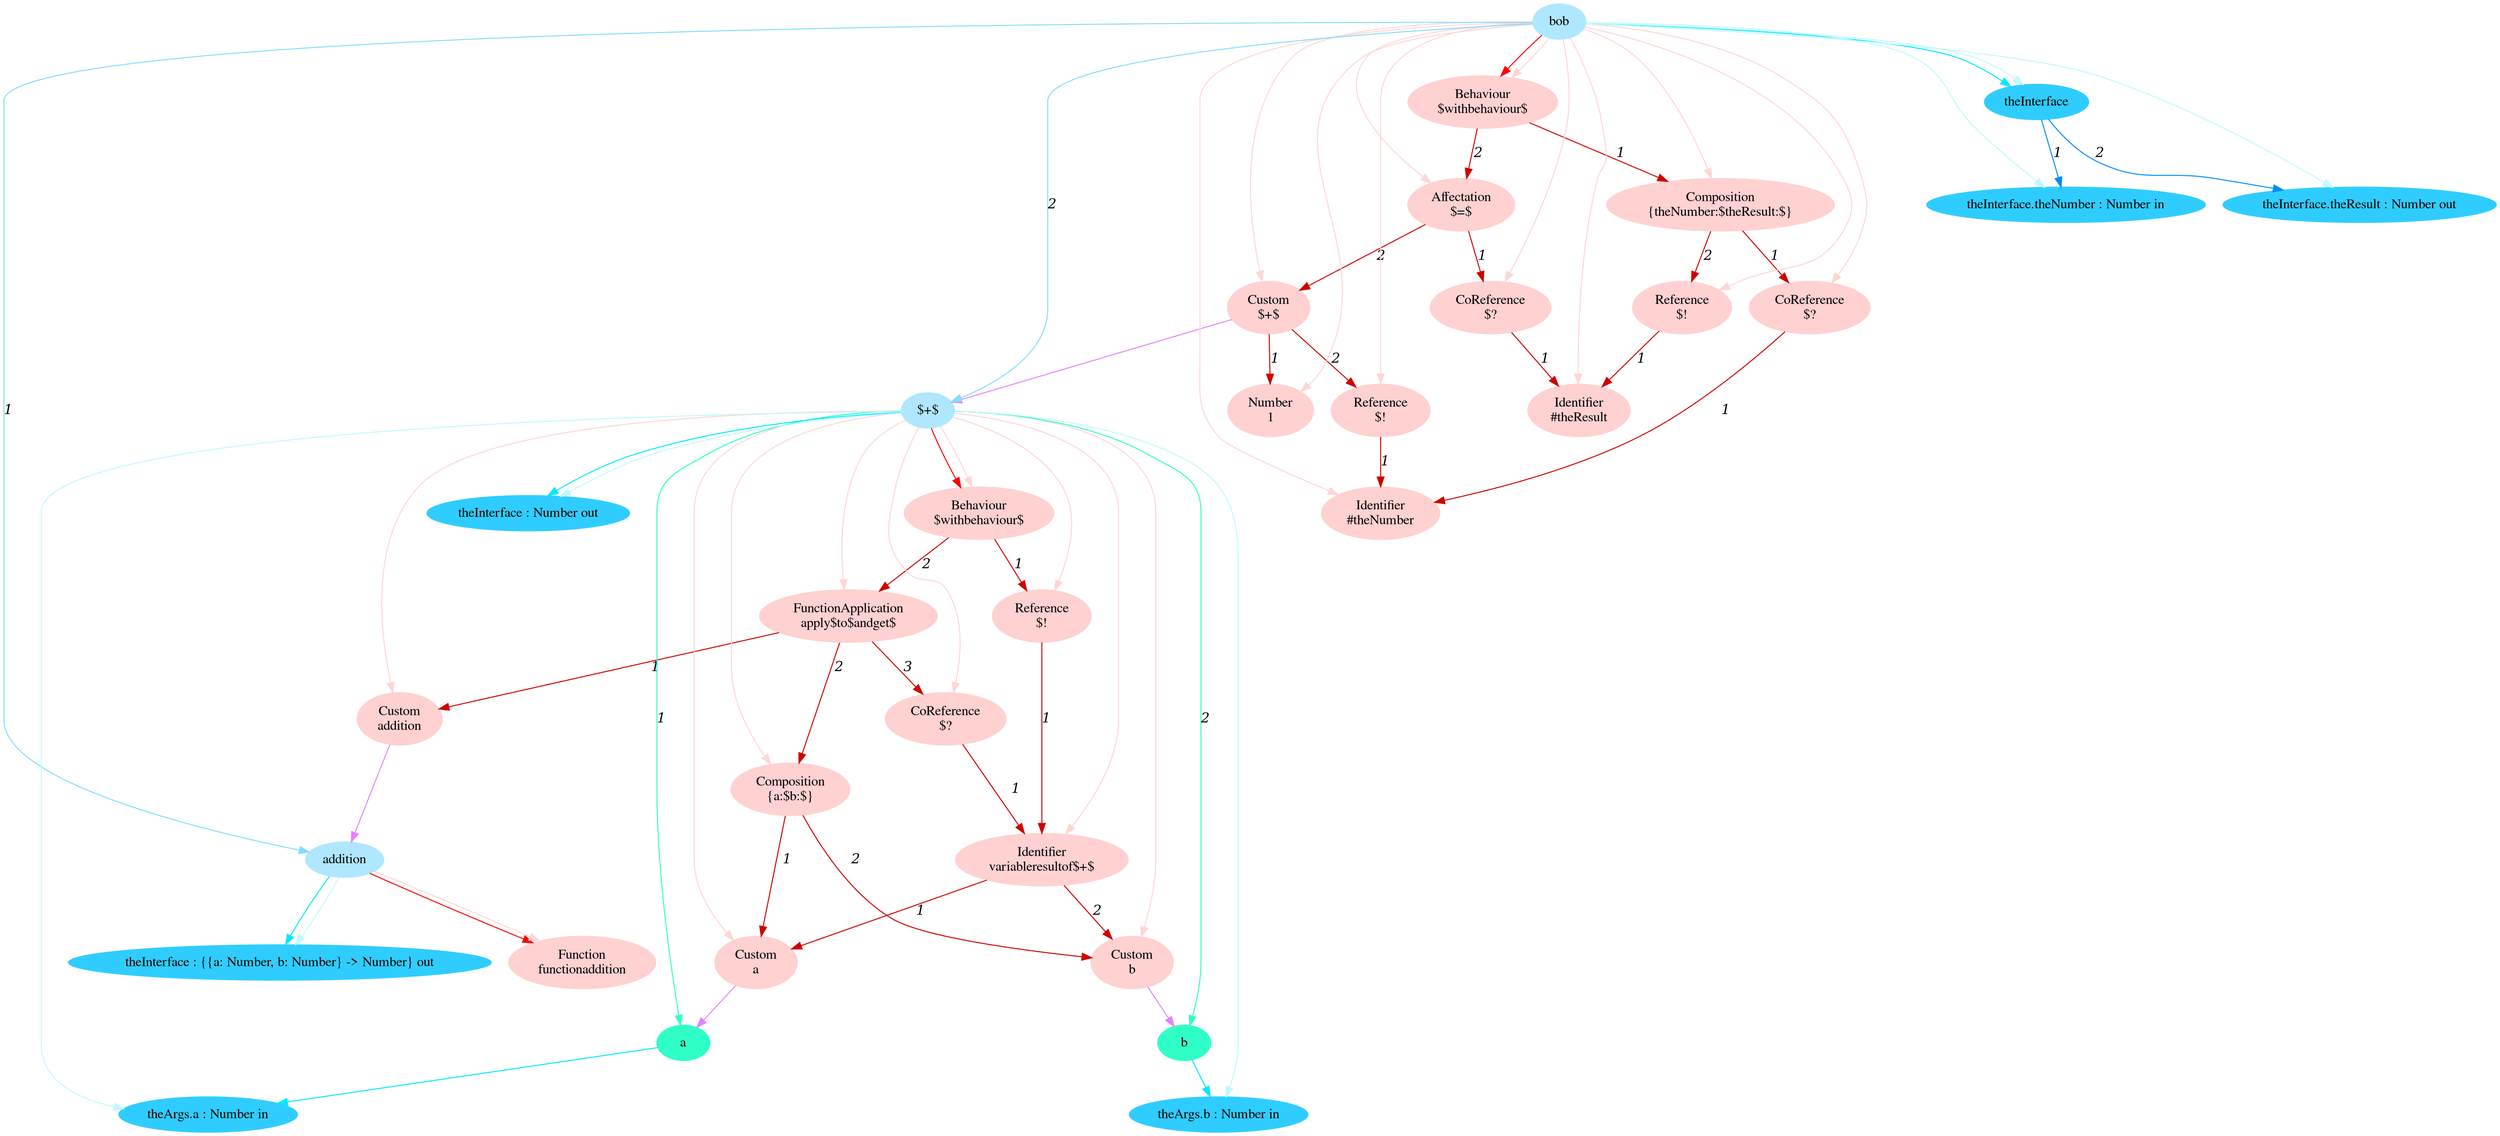digraph g{node_14065 [shape="ellipse", style="filled", color="#ffd1d1", fontname="Times", label="Function
functionaddition" ]
node_14068 [shape="ellipse", style="filled", color="#ffd1d1", fontname="Times", label="Custom
a" ]
node_14073 [shape="ellipse", style="filled", color="#ffd1d1", fontname="Times", label="Custom
b" ]
node_14078 [shape="ellipse", style="filled", color="#ffd1d1", fontname="Times", label="Identifier
variableresultof$+$" ]
node_14084 [shape="ellipse", style="filled", color="#ffd1d1", fontname="Times", label="Reference
$!" ]
node_14088 [shape="ellipse", style="filled", color="#ffd1d1", fontname="Times", label="Custom
addition" ]
node_14091 [shape="ellipse", style="filled", color="#ffd1d1", fontname="Times", label="Composition
{a:$b:$}" ]
node_14096 [shape="ellipse", style="filled", color="#ffd1d1", fontname="Times", label="CoReference
$?" ]
node_14100 [shape="ellipse", style="filled", color="#ffd1d1", fontname="Times", label="FunctionApplication
apply$to$andget$" ]
node_14106 [shape="ellipse", style="filled", color="#ffd1d1", fontname="Times", label="Behaviour
$withbehaviour$" ]
node_14111 [shape="ellipse", style="filled", color="#ffd1d1", fontname="Times", label="Identifier
#theNumber" ]
node_14115 [shape="ellipse", style="filled", color="#ffd1d1", fontname="Times", label="CoReference
$?" ]
node_14119 [shape="ellipse", style="filled", color="#ffd1d1", fontname="Times", label="Identifier
#theResult" ]
node_14123 [shape="ellipse", style="filled", color="#ffd1d1", fontname="Times", label="Reference
$!" ]
node_14127 [shape="ellipse", style="filled", color="#ffd1d1", fontname="Times", label="Composition
{theNumber:$theResult:$}" ]
node_14132 [shape="ellipse", style="filled", color="#ffd1d1", fontname="Times", label="CoReference
$?" ]
node_14136 [shape="ellipse", style="filled", color="#ffd1d1", fontname="Times", label="Number
1" ]
node_14139 [shape="ellipse", style="filled", color="#ffd1d1", fontname="Times", label="Reference
$!" ]
node_14143 [shape="ellipse", style="filled", color="#ffd1d1", fontname="Times", label="Custom
$+$" ]
node_14148 [shape="ellipse", style="filled", color="#ffd1d1", fontname="Times", label="Affectation
$=$" ]
node_14153 [shape="ellipse", style="filled", color="#ffd1d1", fontname="Times", label="Behaviour
$withbehaviour$" ]
node_13951 [shape="ellipse", style="filled", color="#afe7ff", fontname="Times", label="bob" ]
node_13952 [shape="ellipse", style="filled", color="#afe7ff", fontname="Times", label="addition" ]
node_13959 [shape="ellipse", style="filled", color="#afe7ff", fontname="Times", label="$+$" ]
node_13960 [shape="ellipse", style="filled", color="#2fffc7", fontname="Times", label="a" ]
node_13964 [shape="ellipse", style="filled", color="#2fffc7", fontname="Times", label="b" ]
node_13953 [shape="ellipse", style="filled", color="#2fcdff", fontname="Times", label="theInterface : {{a: Number, b: Number} -> Number} out" ]
node_13961 [shape="ellipse", style="filled", color="#2fcdff", fontname="Times", label="theArgs.a : Number in" ]
node_13965 [shape="ellipse", style="filled", color="#2fcdff", fontname="Times", label="theArgs.b : Number in" ]
node_13970 [shape="ellipse", style="filled", color="#2fcdff", fontname="Times", label="theInterface : Number out" ]
node_14017 [shape="ellipse", style="filled", color="#2fcdff", fontname="Times", label="theInterface" ]
node_14018 [shape="ellipse", style="filled", color="#2fcdff", fontname="Times", label="theInterface.theNumber : Number in" ]
node_14020 [shape="ellipse", style="filled", color="#2fcdff", fontname="Times", label="theInterface.theResult : Number out" ]
node_14078 -> node_14068 [dir=forward, arrowHead=normal, fontname="Times-Italic", arrowsize=1, color="#d00000", label="1",  headlabel="", taillabel="" ]
node_14078 -> node_14073 [dir=forward, arrowHead=normal, fontname="Times-Italic", arrowsize=1, color="#d00000", label="2",  headlabel="", taillabel="" ]
node_14084 -> node_14078 [dir=forward, arrowHead=normal, fontname="Times-Italic", arrowsize=1, color="#d00000", label="1",  headlabel="", taillabel="" ]
node_14091 -> node_14068 [dir=forward, arrowHead=normal, fontname="Times-Italic", arrowsize=1, color="#d00000", label="1",  headlabel="", taillabel="" ]
node_14091 -> node_14073 [dir=forward, arrowHead=normal, fontname="Times-Italic", arrowsize=1, color="#d00000", label="2",  headlabel="", taillabel="" ]
node_14096 -> node_14078 [dir=forward, arrowHead=normal, fontname="Times-Italic", arrowsize=1, color="#d00000", label="1",  headlabel="", taillabel="" ]
node_14100 -> node_14088 [dir=forward, arrowHead=normal, fontname="Times-Italic", arrowsize=1, color="#d00000", label="1",  headlabel="", taillabel="" ]
node_14100 -> node_14091 [dir=forward, arrowHead=normal, fontname="Times-Italic", arrowsize=1, color="#d00000", label="2",  headlabel="", taillabel="" ]
node_14100 -> node_14096 [dir=forward, arrowHead=normal, fontname="Times-Italic", arrowsize=1, color="#d00000", label="3",  headlabel="", taillabel="" ]
node_14106 -> node_14084 [dir=forward, arrowHead=normal, fontname="Times-Italic", arrowsize=1, color="#d00000", label="1",  headlabel="", taillabel="" ]
node_14106 -> node_14100 [dir=forward, arrowHead=normal, fontname="Times-Italic", arrowsize=1, color="#d00000", label="2",  headlabel="", taillabel="" ]
node_14115 -> node_14111 [dir=forward, arrowHead=normal, fontname="Times-Italic", arrowsize=1, color="#d00000", label="1",  headlabel="", taillabel="" ]
node_14123 -> node_14119 [dir=forward, arrowHead=normal, fontname="Times-Italic", arrowsize=1, color="#d00000", label="1",  headlabel="", taillabel="" ]
node_14127 -> node_14115 [dir=forward, arrowHead=normal, fontname="Times-Italic", arrowsize=1, color="#d00000", label="1",  headlabel="", taillabel="" ]
node_14127 -> node_14123 [dir=forward, arrowHead=normal, fontname="Times-Italic", arrowsize=1, color="#d00000", label="2",  headlabel="", taillabel="" ]
node_14132 -> node_14119 [dir=forward, arrowHead=normal, fontname="Times-Italic", arrowsize=1, color="#d00000", label="1",  headlabel="", taillabel="" ]
node_14139 -> node_14111 [dir=forward, arrowHead=normal, fontname="Times-Italic", arrowsize=1, color="#d00000", label="1",  headlabel="", taillabel="" ]
node_14143 -> node_14136 [dir=forward, arrowHead=normal, fontname="Times-Italic", arrowsize=1, color="#d00000", label="1",  headlabel="", taillabel="" ]
node_14143 -> node_14139 [dir=forward, arrowHead=normal, fontname="Times-Italic", arrowsize=1, color="#d00000", label="2",  headlabel="", taillabel="" ]
node_14148 -> node_14132 [dir=forward, arrowHead=normal, fontname="Times-Italic", arrowsize=1, color="#d00000", label="1",  headlabel="", taillabel="" ]
node_14148 -> node_14143 [dir=forward, arrowHead=normal, fontname="Times-Italic", arrowsize=1, color="#d00000", label="2",  headlabel="", taillabel="" ]
node_14153 -> node_14127 [dir=forward, arrowHead=normal, fontname="Times-Italic", arrowsize=1, color="#d00000", label="1",  headlabel="", taillabel="" ]
node_14153 -> node_14148 [dir=forward, arrowHead=normal, fontname="Times-Italic", arrowsize=1, color="#d00000", label="2",  headlabel="", taillabel="" ]
node_13952 -> node_14065 [dir=forward, arrowHead=normal, fontname="Times-Italic", arrowsize=1, color="#ff0000", label="",  headlabel="", taillabel="" ]
node_13959 -> node_14106 [dir=forward, arrowHead=normal, fontname="Times-Italic", arrowsize=1, color="#ff0000", label="",  headlabel="", taillabel="" ]
node_13951 -> node_14153 [dir=forward, arrowHead=normal, fontname="Times-Italic", arrowsize=1, color="#ff0000", label="",  headlabel="", taillabel="" ]
node_13952 -> node_14065 [dir=forward, arrowHead=normal, fontname="Times-Italic", arrowsize=1, color="#ffd5d5", label="",  headlabel="", taillabel="" ]
node_13959 -> node_14068 [dir=forward, arrowHead=normal, fontname="Times-Italic", arrowsize=1, color="#ffd5d5", label="",  headlabel="", taillabel="" ]
node_13959 -> node_14073 [dir=forward, arrowHead=normal, fontname="Times-Italic", arrowsize=1, color="#ffd5d5", label="",  headlabel="", taillabel="" ]
node_13959 -> node_14078 [dir=forward, arrowHead=normal, fontname="Times-Italic", arrowsize=1, color="#ffd5d5", label="",  headlabel="", taillabel="" ]
node_13959 -> node_14084 [dir=forward, arrowHead=normal, fontname="Times-Italic", arrowsize=1, color="#ffd5d5", label="",  headlabel="", taillabel="" ]
node_13959 -> node_14088 [dir=forward, arrowHead=normal, fontname="Times-Italic", arrowsize=1, color="#ffd5d5", label="",  headlabel="", taillabel="" ]
node_13959 -> node_14091 [dir=forward, arrowHead=normal, fontname="Times-Italic", arrowsize=1, color="#ffd5d5", label="",  headlabel="", taillabel="" ]
node_13959 -> node_14096 [dir=forward, arrowHead=normal, fontname="Times-Italic", arrowsize=1, color="#ffd5d5", label="",  headlabel="", taillabel="" ]
node_13959 -> node_14100 [dir=forward, arrowHead=normal, fontname="Times-Italic", arrowsize=1, color="#ffd5d5", label="",  headlabel="", taillabel="" ]
node_13959 -> node_14106 [dir=forward, arrowHead=normal, fontname="Times-Italic", arrowsize=1, color="#ffd5d5", label="",  headlabel="", taillabel="" ]
node_13951 -> node_14111 [dir=forward, arrowHead=normal, fontname="Times-Italic", arrowsize=1, color="#ffd5d5", label="",  headlabel="", taillabel="" ]
node_13951 -> node_14115 [dir=forward, arrowHead=normal, fontname="Times-Italic", arrowsize=1, color="#ffd5d5", label="",  headlabel="", taillabel="" ]
node_13951 -> node_14119 [dir=forward, arrowHead=normal, fontname="Times-Italic", arrowsize=1, color="#ffd5d5", label="",  headlabel="", taillabel="" ]
node_13951 -> node_14123 [dir=forward, arrowHead=normal, fontname="Times-Italic", arrowsize=1, color="#ffd5d5", label="",  headlabel="", taillabel="" ]
node_13951 -> node_14127 [dir=forward, arrowHead=normal, fontname="Times-Italic", arrowsize=1, color="#ffd5d5", label="",  headlabel="", taillabel="" ]
node_13951 -> node_14132 [dir=forward, arrowHead=normal, fontname="Times-Italic", arrowsize=1, color="#ffd5d5", label="",  headlabel="", taillabel="" ]
node_13951 -> node_14136 [dir=forward, arrowHead=normal, fontname="Times-Italic", arrowsize=1, color="#ffd5d5", label="",  headlabel="", taillabel="" ]
node_13951 -> node_14139 [dir=forward, arrowHead=normal, fontname="Times-Italic", arrowsize=1, color="#ffd5d5", label="",  headlabel="", taillabel="" ]
node_13951 -> node_14143 [dir=forward, arrowHead=normal, fontname="Times-Italic", arrowsize=1, color="#ffd5d5", label="",  headlabel="", taillabel="" ]
node_13951 -> node_14148 [dir=forward, arrowHead=normal, fontname="Times-Italic", arrowsize=1, color="#ffd5d5", label="",  headlabel="", taillabel="" ]
node_13951 -> node_14153 [dir=forward, arrowHead=normal, fontname="Times-Italic", arrowsize=1, color="#ffd5d5", label="",  headlabel="", taillabel="" ]
node_13959 -> node_13960 [dir=forward, arrowHead=normal, fontname="Times-Italic", arrowsize=1, color="#2fffc7", label="1",  headlabel="", taillabel="" ]
node_13959 -> node_13964 [dir=forward, arrowHead=normal, fontname="Times-Italic", arrowsize=1, color="#2fffc7", label="2",  headlabel="", taillabel="" ]
node_13960 -> node_13961 [dir=forward, arrowHead=normal, fontname="Times-Italic", arrowsize=1, color="#00e8ff", label="",  headlabel="", taillabel="" ]
node_13964 -> node_13965 [dir=forward, arrowHead=normal, fontname="Times-Italic", arrowsize=1, color="#00e8ff", label="",  headlabel="", taillabel="" ]
node_13952 -> node_13953 [dir=forward, arrowHead=normal, fontname="Times-Italic", arrowsize=1, color="#00e8ff", label="",  headlabel="", taillabel="" ]
node_13959 -> node_13970 [dir=forward, arrowHead=normal, fontname="Times-Italic", arrowsize=1, color="#00e8ff", label="",  headlabel="", taillabel="" ]
node_13951 -> node_14017 [dir=forward, arrowHead=normal, fontname="Times-Italic", arrowsize=1, color="#00e8ff", label="",  headlabel="", taillabel="" ]
node_13952 -> node_13953 [dir=forward, arrowHead=normal, fontname="Times-Italic", arrowsize=1, color="#bef9ff", label="",  headlabel="", taillabel="" ]
node_13959 -> node_13961 [dir=forward, arrowHead=normal, fontname="Times-Italic", arrowsize=1, color="#bef9ff", label="",  headlabel="", taillabel="" ]
node_13959 -> node_13965 [dir=forward, arrowHead=normal, fontname="Times-Italic", arrowsize=1, color="#bef9ff", label="",  headlabel="", taillabel="" ]
node_13959 -> node_13970 [dir=forward, arrowHead=normal, fontname="Times-Italic", arrowsize=1, color="#bef9ff", label="",  headlabel="", taillabel="" ]
node_13951 -> node_14018 [dir=forward, arrowHead=normal, fontname="Times-Italic", arrowsize=1, color="#bef9ff", label="",  headlabel="", taillabel="" ]
node_13951 -> node_14020 [dir=forward, arrowHead=normal, fontname="Times-Italic", arrowsize=1, color="#bef9ff", label="",  headlabel="", taillabel="" ]
node_13951 -> node_14017 [dir=forward, arrowHead=normal, fontname="Times-Italic", arrowsize=1, color="#bef9ff", label="",  headlabel="", taillabel="" ]
node_14017 -> node_14018 [dir=forward, arrowHead=normal, fontname="Times-Italic", arrowsize=1, color="#008cff", label="1",  headlabel="", taillabel="" ]
node_14017 -> node_14020 [dir=forward, arrowHead=normal, fontname="Times-Italic", arrowsize=1, color="#008cff", label="2",  headlabel="", taillabel="" ]
node_13951 -> node_13952 [dir=forward, arrowHead=normal, fontname="Times-Italic", arrowsize=1, color="#81ddff", label="1",  headlabel="", taillabel="" ]
node_13951 -> node_13959 [dir=forward, arrowHead=normal, fontname="Times-Italic", arrowsize=1, color="#81ddff", label="2",  headlabel="", taillabel="" ]
node_14068 -> node_13960 [dir=forward, arrowHead=normal, fontname="Times-Italic", arrowsize=1, color="#e681ff", label="",  headlabel="", taillabel="" ]
node_14073 -> node_13964 [dir=forward, arrowHead=normal, fontname="Times-Italic", arrowsize=1, color="#e681ff", label="",  headlabel="", taillabel="" ]
node_14088 -> node_13952 [dir=forward, arrowHead=normal, fontname="Times-Italic", arrowsize=1, color="#e681ff", label="",  headlabel="", taillabel="" ]
node_14143 -> node_13959 [dir=forward, arrowHead=normal, fontname="Times-Italic", arrowsize=1, color="#e681ff", label="",  headlabel="", taillabel="" ]
}